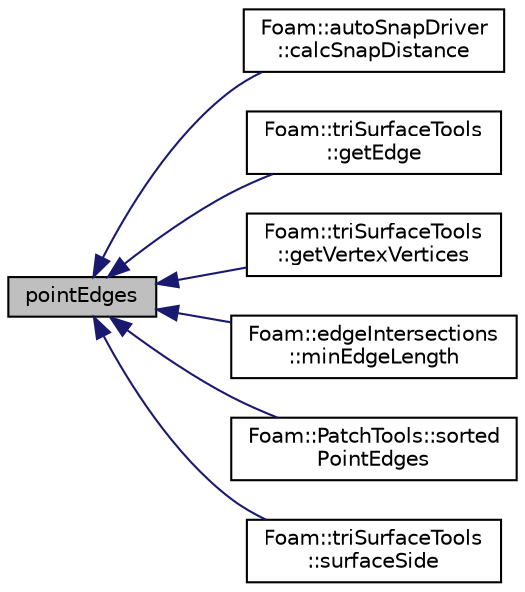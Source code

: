 digraph "pointEdges"
{
  bgcolor="transparent";
  edge [fontname="Helvetica",fontsize="10",labelfontname="Helvetica",labelfontsize="10"];
  node [fontname="Helvetica",fontsize="10",shape=record];
  rankdir="LR";
  Node1 [label="pointEdges",height=0.2,width=0.4,color="black", fillcolor="grey75", style="filled", fontcolor="black"];
  Node1 -> Node2 [dir="back",color="midnightblue",fontsize="10",style="solid",fontname="Helvetica"];
  Node2 [label="Foam::autoSnapDriver\l::calcSnapDistance",height=0.2,width=0.4,color="black",URL="$a00086.html#afd4d0bc8076355e778a983cde07f58af",tooltip="Calculate edge length per patch point. "];
  Node1 -> Node3 [dir="back",color="midnightblue",fontsize="10",style="solid",fontname="Helvetica"];
  Node3 [label="Foam::triSurfaceTools\l::getEdge",height=0.2,width=0.4,color="black",URL="$a02678.html#a48231c2376e7ed4f8ce011614fc6a0bf",tooltip="Returns edge label connecting v1, v2 (local numbering) "];
  Node1 -> Node4 [dir="back",color="midnightblue",fontsize="10",style="solid",fontname="Helvetica"];
  Node4 [label="Foam::triSurfaceTools\l::getVertexVertices",height=0.2,width=0.4,color="black",URL="$a02678.html#af8c8a35e91aeac5ecf9a34f607d2c035",tooltip="Get all vertices (local numbering) connected to vertices of edge. "];
  Node1 -> Node5 [dir="back",color="midnightblue",fontsize="10",style="solid",fontname="Helvetica"];
  Node5 [label="Foam::edgeIntersections\l::minEdgeLength",height=0.2,width=0.4,color="black",URL="$a00609.html#aab87294afba9ae44ed84b862eaad0a64",tooltip="Calculate min edge length for every surface point. "];
  Node1 -> Node6 [dir="back",color="midnightblue",fontsize="10",style="solid",fontname="Helvetica"];
  Node6 [label="Foam::PatchTools::sorted\lPointEdges",height=0.2,width=0.4,color="black",URL="$a01803.html#ade266c84d472629a66d2ec0f9c8f2ff9"];
  Node1 -> Node7 [dir="back",color="midnightblue",fontsize="10",style="solid",fontname="Helvetica"];
  Node7 [label="Foam::triSurfaceTools\l::surfaceSide",height=0.2,width=0.4,color="black",URL="$a02678.html#ac13accde68c814912f86ae34aacbb439",tooltip="Given nearest point (to sample) on surface determines which side. "];
}
